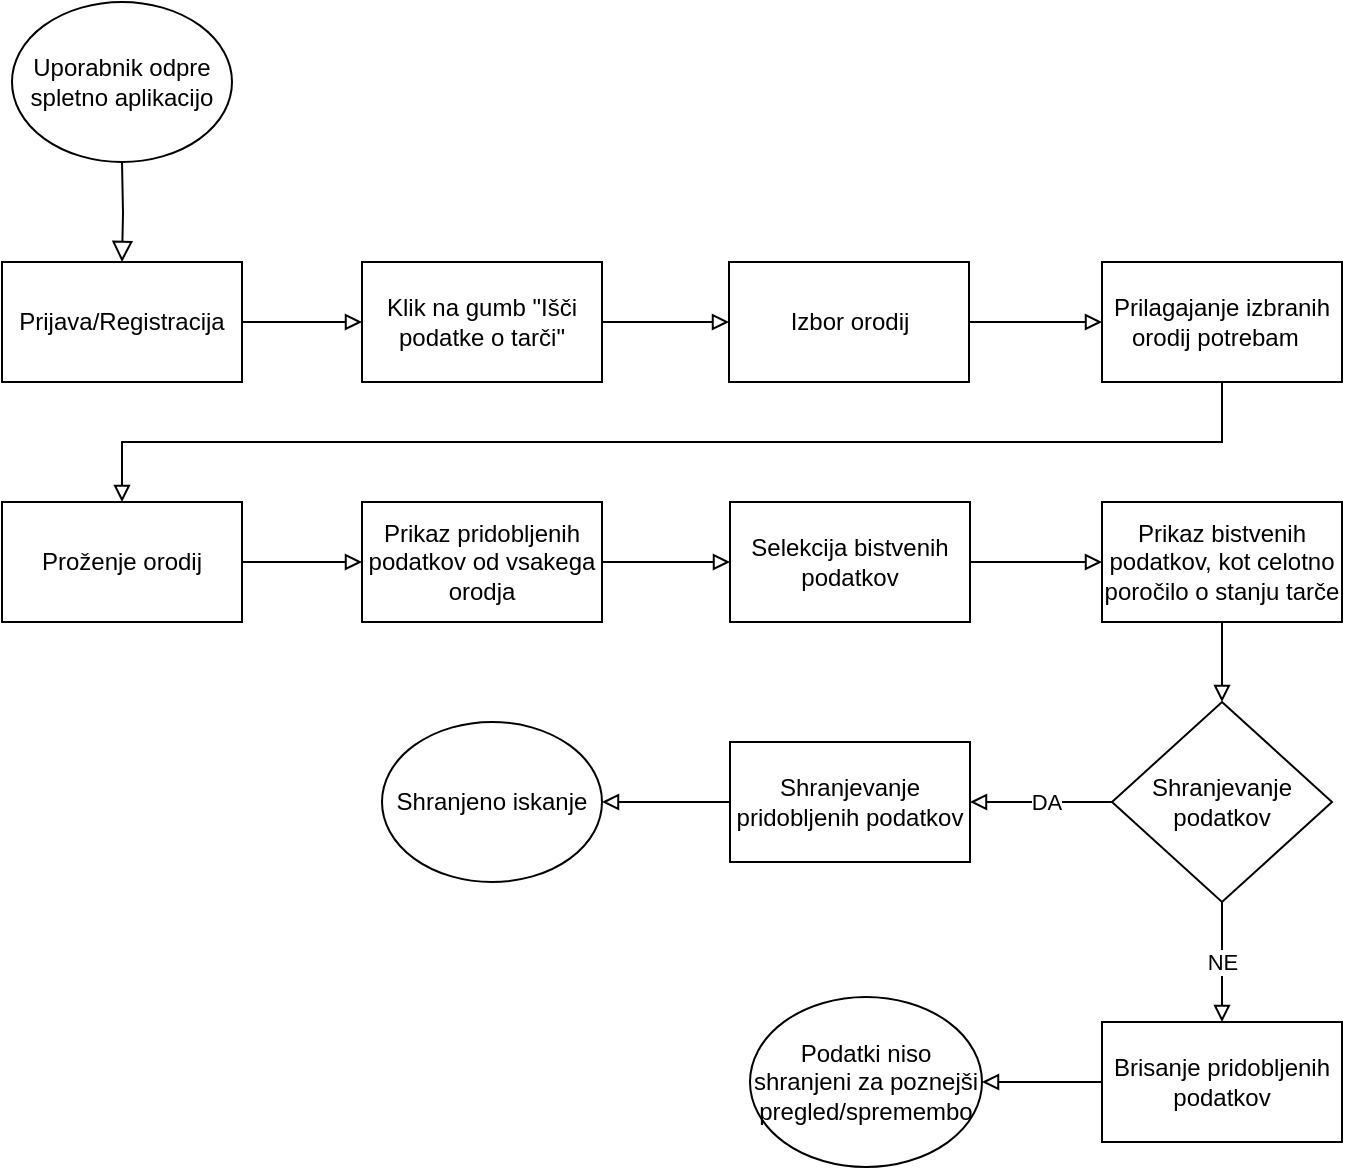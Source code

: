 <mxfile version="24.3.0" type="device">
  <diagram id="C5RBs43oDa-KdzZeNtuy" name="Page-1">
    <mxGraphModel dx="1434" dy="784" grid="1" gridSize="10" guides="1" tooltips="1" connect="1" arrows="1" fold="1" page="1" pageScale="1" pageWidth="827" pageHeight="1169" math="0" shadow="0">
      <root>
        <mxCell id="WIyWlLk6GJQsqaUBKTNV-0" />
        <mxCell id="WIyWlLk6GJQsqaUBKTNV-1" parent="WIyWlLk6GJQsqaUBKTNV-0" />
        <mxCell id="d2RgJHA1MF-0FJi521Wp-0" value="" style="rounded=0;html=1;jettySize=auto;orthogonalLoop=1;fontSize=11;endArrow=block;endFill=0;endSize=8;strokeWidth=1;shadow=0;labelBackgroundColor=none;edgeStyle=orthogonalEdgeStyle;entryX=0.5;entryY=0;entryDx=0;entryDy=0;" edge="1" parent="WIyWlLk6GJQsqaUBKTNV-1" target="d2RgJHA1MF-0FJi521Wp-2">
          <mxGeometry relative="1" as="geometry">
            <mxPoint x="110" y="130" as="targetPoint" />
            <mxPoint x="110" y="80" as="sourcePoint" />
          </mxGeometry>
        </mxCell>
        <mxCell id="d2RgJHA1MF-0FJi521Wp-4" value="" style="edgeStyle=orthogonalEdgeStyle;rounded=0;orthogonalLoop=1;jettySize=auto;html=1;endArrow=block;endFill=0;" edge="1" parent="WIyWlLk6GJQsqaUBKTNV-1" source="d2RgJHA1MF-0FJi521Wp-2" target="d2RgJHA1MF-0FJi521Wp-3">
          <mxGeometry relative="1" as="geometry" />
        </mxCell>
        <mxCell id="d2RgJHA1MF-0FJi521Wp-2" value="Prijava/Registracija" style="rounded=0;whiteSpace=wrap;html=1;" vertex="1" parent="WIyWlLk6GJQsqaUBKTNV-1">
          <mxGeometry x="50" y="130" width="120" height="60" as="geometry" />
        </mxCell>
        <mxCell id="d2RgJHA1MF-0FJi521Wp-6" value="" style="edgeStyle=orthogonalEdgeStyle;rounded=0;orthogonalLoop=1;jettySize=auto;html=1;endArrow=block;endFill=0;" edge="1" parent="WIyWlLk6GJQsqaUBKTNV-1" source="d2RgJHA1MF-0FJi521Wp-3" target="d2RgJHA1MF-0FJi521Wp-5">
          <mxGeometry relative="1" as="geometry" />
        </mxCell>
        <mxCell id="d2RgJHA1MF-0FJi521Wp-3" value="Klik na gumb &quot;Išči podatke o tarči&quot;" style="whiteSpace=wrap;html=1;rounded=0;" vertex="1" parent="WIyWlLk6GJQsqaUBKTNV-1">
          <mxGeometry x="230" y="130" width="120" height="60" as="geometry" />
        </mxCell>
        <mxCell id="d2RgJHA1MF-0FJi521Wp-9" value="" style="edgeStyle=orthogonalEdgeStyle;rounded=0;orthogonalLoop=1;jettySize=auto;html=1;endArrow=block;endFill=0;" edge="1" parent="WIyWlLk6GJQsqaUBKTNV-1" source="d2RgJHA1MF-0FJi521Wp-5" target="d2RgJHA1MF-0FJi521Wp-8">
          <mxGeometry relative="1" as="geometry" />
        </mxCell>
        <mxCell id="d2RgJHA1MF-0FJi521Wp-5" value="Izbor orodij" style="whiteSpace=wrap;html=1;rounded=0;" vertex="1" parent="WIyWlLk6GJQsqaUBKTNV-1">
          <mxGeometry x="413.5" y="130" width="120" height="60" as="geometry" />
        </mxCell>
        <mxCell id="d2RgJHA1MF-0FJi521Wp-7" value="Uporabnik odpre spletno aplikacijo" style="ellipse;whiteSpace=wrap;html=1;" vertex="1" parent="WIyWlLk6GJQsqaUBKTNV-1">
          <mxGeometry x="55" width="110" height="80" as="geometry" />
        </mxCell>
        <mxCell id="d2RgJHA1MF-0FJi521Wp-11" value="" style="edgeStyle=orthogonalEdgeStyle;rounded=0;orthogonalLoop=1;jettySize=auto;html=1;endArrow=block;endFill=0;" edge="1" parent="WIyWlLk6GJQsqaUBKTNV-1" source="d2RgJHA1MF-0FJi521Wp-8" target="d2RgJHA1MF-0FJi521Wp-10">
          <mxGeometry relative="1" as="geometry">
            <Array as="points">
              <mxPoint x="660" y="220" />
              <mxPoint x="110" y="220" />
            </Array>
          </mxGeometry>
        </mxCell>
        <mxCell id="d2RgJHA1MF-0FJi521Wp-8" value="Prilagajanje izbranih orodij potrebam&amp;nbsp;&amp;nbsp;" style="whiteSpace=wrap;html=1;rounded=0;" vertex="1" parent="WIyWlLk6GJQsqaUBKTNV-1">
          <mxGeometry x="600" y="130" width="120" height="60" as="geometry" />
        </mxCell>
        <mxCell id="d2RgJHA1MF-0FJi521Wp-13" value="" style="edgeStyle=orthogonalEdgeStyle;rounded=0;orthogonalLoop=1;jettySize=auto;html=1;endArrow=block;endFill=0;" edge="1" parent="WIyWlLk6GJQsqaUBKTNV-1" source="d2RgJHA1MF-0FJi521Wp-10" target="d2RgJHA1MF-0FJi521Wp-12">
          <mxGeometry relative="1" as="geometry" />
        </mxCell>
        <mxCell id="d2RgJHA1MF-0FJi521Wp-10" value="Proženje orodij" style="whiteSpace=wrap;html=1;rounded=0;" vertex="1" parent="WIyWlLk6GJQsqaUBKTNV-1">
          <mxGeometry x="50" y="250" width="120" height="60" as="geometry" />
        </mxCell>
        <mxCell id="d2RgJHA1MF-0FJi521Wp-15" value="" style="edgeStyle=orthogonalEdgeStyle;rounded=0;orthogonalLoop=1;jettySize=auto;html=1;endArrow=block;endFill=0;" edge="1" parent="WIyWlLk6GJQsqaUBKTNV-1" source="d2RgJHA1MF-0FJi521Wp-12" target="d2RgJHA1MF-0FJi521Wp-14">
          <mxGeometry relative="1" as="geometry" />
        </mxCell>
        <mxCell id="d2RgJHA1MF-0FJi521Wp-12" value="Prikaz pridobljenih podatkov od vsakega orodja" style="whiteSpace=wrap;html=1;rounded=0;" vertex="1" parent="WIyWlLk6GJQsqaUBKTNV-1">
          <mxGeometry x="230" y="250" width="120" height="60" as="geometry" />
        </mxCell>
        <mxCell id="d2RgJHA1MF-0FJi521Wp-17" value="" style="edgeStyle=orthogonalEdgeStyle;rounded=0;orthogonalLoop=1;jettySize=auto;html=1;endArrow=block;endFill=0;" edge="1" parent="WIyWlLk6GJQsqaUBKTNV-1" source="d2RgJHA1MF-0FJi521Wp-14" target="d2RgJHA1MF-0FJi521Wp-16">
          <mxGeometry relative="1" as="geometry" />
        </mxCell>
        <mxCell id="d2RgJHA1MF-0FJi521Wp-14" value="Selekcija bistvenih podatkov" style="whiteSpace=wrap;html=1;rounded=0;" vertex="1" parent="WIyWlLk6GJQsqaUBKTNV-1">
          <mxGeometry x="414" y="250" width="120" height="60" as="geometry" />
        </mxCell>
        <mxCell id="d2RgJHA1MF-0FJi521Wp-21" value="" style="edgeStyle=orthogonalEdgeStyle;rounded=0;orthogonalLoop=1;jettySize=auto;html=1;endArrow=block;endFill=0;" edge="1" parent="WIyWlLk6GJQsqaUBKTNV-1" source="d2RgJHA1MF-0FJi521Wp-16" target="d2RgJHA1MF-0FJi521Wp-20">
          <mxGeometry relative="1" as="geometry" />
        </mxCell>
        <mxCell id="d2RgJHA1MF-0FJi521Wp-16" value="Prikaz bistvenih podatkov, kot celotno poročilo o stanju tarče" style="whiteSpace=wrap;html=1;rounded=0;" vertex="1" parent="WIyWlLk6GJQsqaUBKTNV-1">
          <mxGeometry x="600" y="250" width="120" height="60" as="geometry" />
        </mxCell>
        <mxCell id="d2RgJHA1MF-0FJi521Wp-23" value="" style="edgeStyle=orthogonalEdgeStyle;rounded=0;orthogonalLoop=1;jettySize=auto;html=1;endArrow=block;endFill=0;" edge="1" parent="WIyWlLk6GJQsqaUBKTNV-1" source="d2RgJHA1MF-0FJi521Wp-20" target="d2RgJHA1MF-0FJi521Wp-22">
          <mxGeometry relative="1" as="geometry" />
        </mxCell>
        <mxCell id="d2RgJHA1MF-0FJi521Wp-24" value="DA" style="edgeLabel;html=1;align=center;verticalAlign=middle;resizable=0;points=[];" vertex="1" connectable="0" parent="d2RgJHA1MF-0FJi521Wp-23">
          <mxGeometry x="-0.333" relative="1" as="geometry">
            <mxPoint x="-10" as="offset" />
          </mxGeometry>
        </mxCell>
        <mxCell id="d2RgJHA1MF-0FJi521Wp-26" value="" style="edgeStyle=orthogonalEdgeStyle;rounded=0;orthogonalLoop=1;jettySize=auto;html=1;endArrow=block;endFill=0;" edge="1" parent="WIyWlLk6GJQsqaUBKTNV-1" source="d2RgJHA1MF-0FJi521Wp-20" target="d2RgJHA1MF-0FJi521Wp-25">
          <mxGeometry relative="1" as="geometry" />
        </mxCell>
        <mxCell id="d2RgJHA1MF-0FJi521Wp-27" value="NE" style="edgeLabel;html=1;align=center;verticalAlign=middle;resizable=0;points=[];" vertex="1" connectable="0" parent="d2RgJHA1MF-0FJi521Wp-26">
          <mxGeometry x="-0.667" y="4" relative="1" as="geometry">
            <mxPoint x="-4" y="20" as="offset" />
          </mxGeometry>
        </mxCell>
        <mxCell id="d2RgJHA1MF-0FJi521Wp-20" value="Shranjevanje podatkov" style="rhombus;whiteSpace=wrap;html=1;rounded=0;" vertex="1" parent="WIyWlLk6GJQsqaUBKTNV-1">
          <mxGeometry x="605" y="350" width="110" height="100" as="geometry" />
        </mxCell>
        <mxCell id="d2RgJHA1MF-0FJi521Wp-30" value="" style="edgeStyle=orthogonalEdgeStyle;rounded=0;orthogonalLoop=1;jettySize=auto;html=1;endArrow=block;endFill=0;entryX=1;entryY=0.5;entryDx=0;entryDy=0;" edge="1" parent="WIyWlLk6GJQsqaUBKTNV-1" source="d2RgJHA1MF-0FJi521Wp-22" target="d2RgJHA1MF-0FJi521Wp-29">
          <mxGeometry relative="1" as="geometry" />
        </mxCell>
        <mxCell id="d2RgJHA1MF-0FJi521Wp-22" value="Shranjevanje pridobljenih podatkov" style="whiteSpace=wrap;html=1;rounded=0;" vertex="1" parent="WIyWlLk6GJQsqaUBKTNV-1">
          <mxGeometry x="414" y="370" width="120" height="60" as="geometry" />
        </mxCell>
        <mxCell id="d2RgJHA1MF-0FJi521Wp-32" value="" style="edgeStyle=orthogonalEdgeStyle;rounded=0;orthogonalLoop=1;jettySize=auto;html=1;endArrow=block;endFill=0;" edge="1" parent="WIyWlLk6GJQsqaUBKTNV-1" source="d2RgJHA1MF-0FJi521Wp-25" target="d2RgJHA1MF-0FJi521Wp-31">
          <mxGeometry relative="1" as="geometry" />
        </mxCell>
        <mxCell id="d2RgJHA1MF-0FJi521Wp-25" value="Brisanje pridobljenih podatkov" style="whiteSpace=wrap;html=1;rounded=0;" vertex="1" parent="WIyWlLk6GJQsqaUBKTNV-1">
          <mxGeometry x="600" y="510" width="120" height="60" as="geometry" />
        </mxCell>
        <mxCell id="d2RgJHA1MF-0FJi521Wp-29" value="Shranjeno iskanje" style="ellipse;whiteSpace=wrap;html=1;" vertex="1" parent="WIyWlLk6GJQsqaUBKTNV-1">
          <mxGeometry x="240" y="360" width="110" height="80" as="geometry" />
        </mxCell>
        <mxCell id="d2RgJHA1MF-0FJi521Wp-31" value="Podatki niso shranjeni za poznejši pregled/spremembo" style="ellipse;whiteSpace=wrap;html=1;" vertex="1" parent="WIyWlLk6GJQsqaUBKTNV-1">
          <mxGeometry x="424" y="497.5" width="116" height="85" as="geometry" />
        </mxCell>
      </root>
    </mxGraphModel>
  </diagram>
</mxfile>
